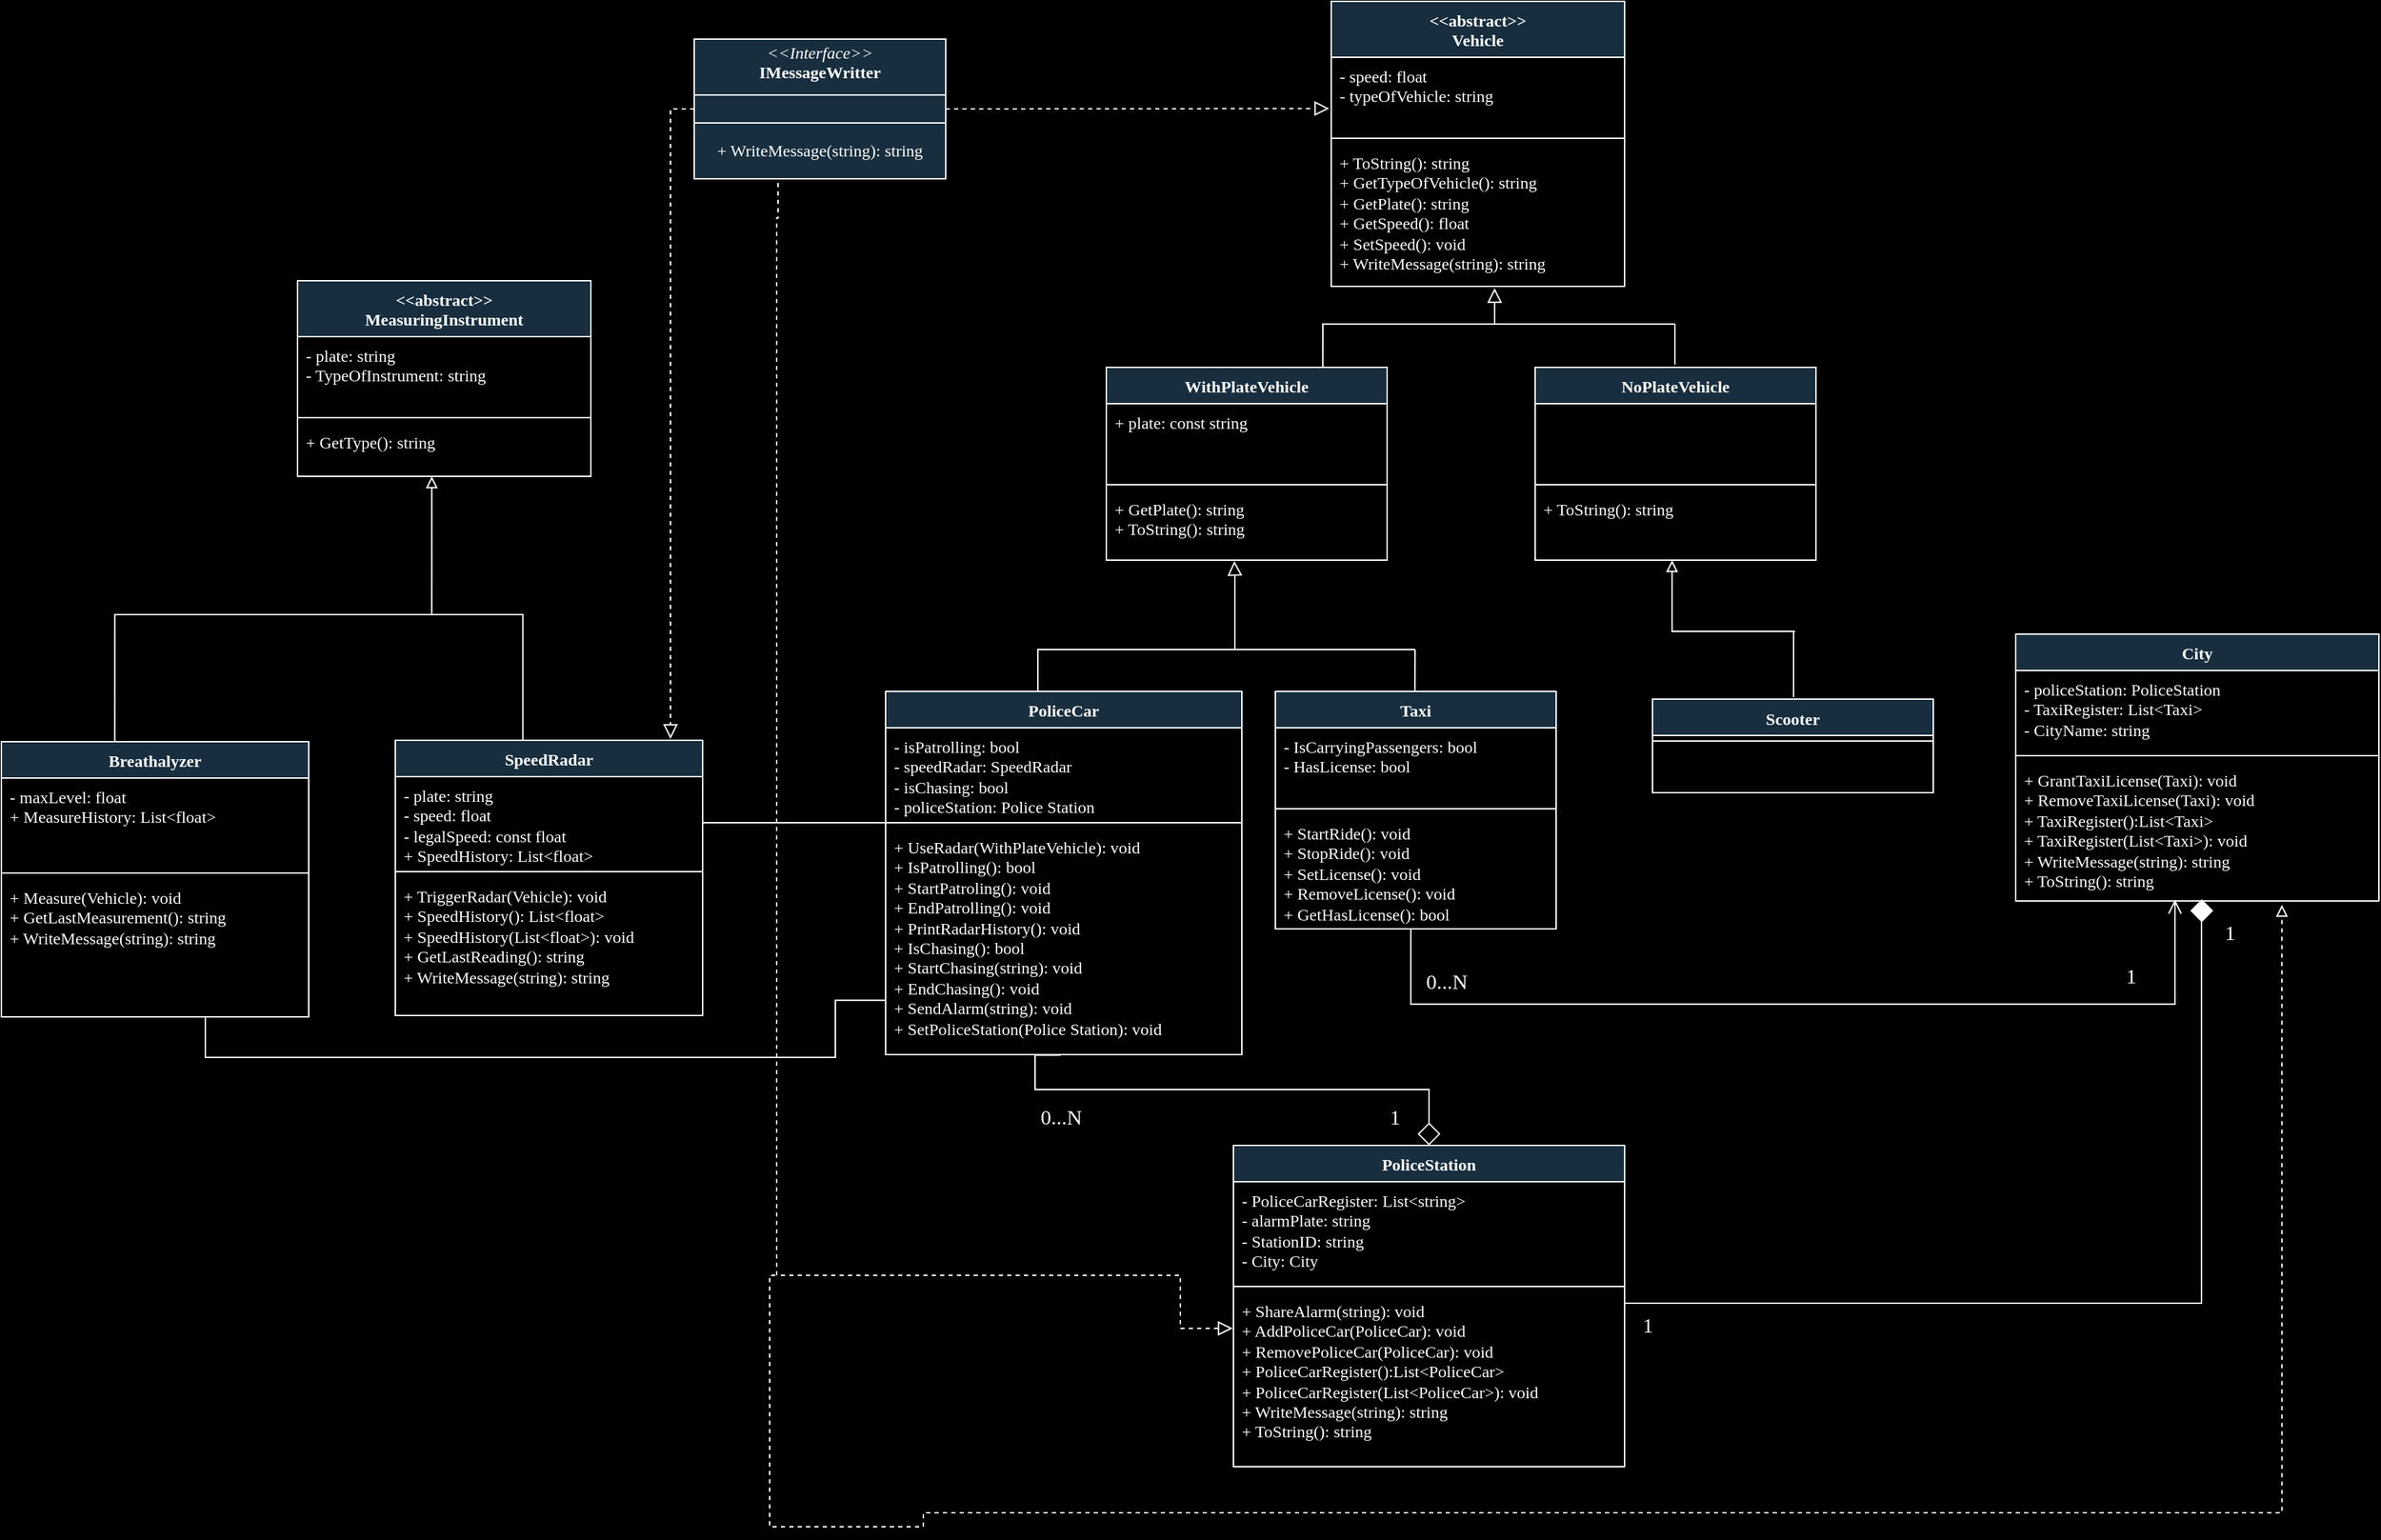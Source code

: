 <mxfile version="24.7.16">
  <diagram name="Página-1" id="1Qvx5tnbzK41__mRh2u-">
    <mxGraphModel dx="2947" dy="1316" grid="0" gridSize="10" guides="1" tooltips="1" connect="1" arrows="1" fold="1" page="1" pageScale="1" pageWidth="827" pageHeight="1169" background="#000000" math="0" shadow="0">
      <root>
        <mxCell id="0" />
        <mxCell id="1" parent="0" />
        <mxCell id="-aWM0u22Zyi-v87HrzXc-1" value="&amp;lt;&amp;lt;abstract&amp;gt;&amp;gt;&lt;div&gt;Vehicle&lt;/div&gt;" style="swimlane;fontStyle=1;align=center;verticalAlign=top;childLayout=stackLayout;horizontal=1;startSize=40;horizontalStack=0;resizeParent=1;resizeParentMax=0;resizeLast=0;collapsible=1;marginBottom=0;whiteSpace=wrap;html=1;rounded=0;labelBackgroundColor=none;fillColor=#182E3E;strokeColor=#FFFFFF;fontColor=#FFFFFF;fontFamily=Verdana;" parent="1" vertex="1">
          <mxGeometry x="870" y="36" width="210" height="204" as="geometry" />
        </mxCell>
        <mxCell id="-aWM0u22Zyi-v87HrzXc-2" value="&lt;div&gt;- speed: float&lt;/div&gt;&lt;div&gt;- typeOfVehicle: string&lt;/div&gt;" style="text;strokeColor=none;fillColor=none;align=left;verticalAlign=top;spacingLeft=4;spacingRight=4;overflow=hidden;rotatable=0;points=[[0,0.5],[1,0.5]];portConstraint=eastwest;whiteSpace=wrap;html=1;rounded=0;labelBackgroundColor=none;fontColor=#FFFFFF;fontFamily=Verdana;" parent="-aWM0u22Zyi-v87HrzXc-1" vertex="1">
          <mxGeometry y="40" width="210" height="54" as="geometry" />
        </mxCell>
        <mxCell id="-aWM0u22Zyi-v87HrzXc-3" value="" style="line;strokeWidth=1;fillColor=none;align=left;verticalAlign=middle;spacingTop=-1;spacingLeft=3;spacingRight=3;rotatable=0;labelPosition=right;points=[];portConstraint=eastwest;strokeColor=#FFFFFF;rounded=0;labelBackgroundColor=none;fontColor=#FFFFFF;fontFamily=Verdana;" parent="-aWM0u22Zyi-v87HrzXc-1" vertex="1">
          <mxGeometry y="94" width="210" height="8" as="geometry" />
        </mxCell>
        <mxCell id="-aWM0u22Zyi-v87HrzXc-4" value="+ ToString(): string&lt;div&gt;+ GetTypeOfVehicle(): string&lt;/div&gt;&lt;div&gt;+ GetPlate(): string&lt;/div&gt;&lt;div&gt;+ GetSpeed(): float&lt;/div&gt;&lt;div&gt;+ SetSpeed(): void&lt;/div&gt;&lt;div&gt;+ WriteMessage(string): string&lt;/div&gt;" style="text;strokeColor=none;fillColor=none;align=left;verticalAlign=top;spacingLeft=4;spacingRight=4;overflow=hidden;rotatable=0;points=[[0,0.5],[1,0.5]];portConstraint=eastwest;whiteSpace=wrap;html=1;rounded=0;labelBackgroundColor=none;fontColor=#FFFFFF;fontFamily=Verdana;" parent="-aWM0u22Zyi-v87HrzXc-1" vertex="1">
          <mxGeometry y="102" width="210" height="102" as="geometry" />
        </mxCell>
        <mxCell id="-aWM0u22Zyi-v87HrzXc-5" value="PoliceCar" style="swimlane;fontStyle=1;align=center;verticalAlign=top;childLayout=stackLayout;horizontal=1;startSize=26;horizontalStack=0;resizeParent=1;resizeParentMax=0;resizeLast=0;collapsible=1;marginBottom=0;whiteSpace=wrap;html=1;rounded=0;labelBackgroundColor=none;fillColor=#182E3E;strokeColor=#FFFFFF;fontColor=#FFFFFF;fontFamily=Verdana;" parent="1" vertex="1">
          <mxGeometry x="551" y="530" width="255" height="260" as="geometry" />
        </mxCell>
        <mxCell id="-aWM0u22Zyi-v87HrzXc-6" value="&lt;div&gt;- isPatrolling: bool&lt;/div&gt;&lt;div&gt;- speedRadar: SpeedRadar&lt;/div&gt;&lt;div&gt;- isChasing: bool&lt;/div&gt;&lt;div&gt;- policeStation: Police Station&lt;/div&gt;" style="text;strokeColor=none;fillColor=none;align=left;verticalAlign=top;spacingLeft=4;spacingRight=4;overflow=hidden;rotatable=0;points=[[0,0.5],[1,0.5]];portConstraint=eastwest;whiteSpace=wrap;html=1;rounded=0;labelBackgroundColor=none;fontColor=#FFFFFF;fontFamily=Verdana;" parent="-aWM0u22Zyi-v87HrzXc-5" vertex="1">
          <mxGeometry y="26" width="255" height="64" as="geometry" />
        </mxCell>
        <mxCell id="-aWM0u22Zyi-v87HrzXc-7" value="" style="line;strokeWidth=1;fillColor=none;align=left;verticalAlign=middle;spacingTop=-1;spacingLeft=3;spacingRight=3;rotatable=0;labelPosition=right;points=[];portConstraint=eastwest;strokeColor=#FFFFFF;rounded=0;labelBackgroundColor=none;fontColor=#FFFFFF;fontFamily=Verdana;" parent="-aWM0u22Zyi-v87HrzXc-5" vertex="1">
          <mxGeometry y="90" width="255" height="8" as="geometry" />
        </mxCell>
        <mxCell id="-aWM0u22Zyi-v87HrzXc-8" value="+ UseRadar(WithPlateVehicle): void&lt;div&gt;+ IsPatrolling(): bool&lt;/div&gt;&lt;div&gt;+ StartPatroling(): void&lt;/div&gt;&lt;div&gt;+ EndPatrolling(): void&lt;/div&gt;&lt;div&gt;+ PrintRadarHistory(): void&lt;/div&gt;&lt;div&gt;+ IsChasing(): bool&lt;/div&gt;&lt;div&gt;+ StartChasing(string): void&lt;/div&gt;&lt;div&gt;+ EndChasing(): void&lt;/div&gt;&lt;div&gt;+ SendAlarm(string): void&lt;/div&gt;&lt;div&gt;+ SetPoliceStation(Police Station): void&lt;/div&gt;" style="text;strokeColor=none;fillColor=none;align=left;verticalAlign=top;spacingLeft=4;spacingRight=4;overflow=hidden;rotatable=0;points=[[0,0.5],[1,0.5]];portConstraint=eastwest;whiteSpace=wrap;html=1;rounded=0;labelBackgroundColor=none;fontColor=#FFFFFF;fontFamily=Verdana;" parent="-aWM0u22Zyi-v87HrzXc-5" vertex="1">
          <mxGeometry y="98" width="255" height="162" as="geometry" />
        </mxCell>
        <mxCell id="-aWM0u22Zyi-v87HrzXc-9" value="Taxi" style="swimlane;fontStyle=1;align=center;verticalAlign=top;childLayout=stackLayout;horizontal=1;startSize=26;horizontalStack=0;resizeParent=1;resizeParentMax=0;resizeLast=0;collapsible=1;marginBottom=0;whiteSpace=wrap;html=1;rounded=0;labelBackgroundColor=none;fillColor=#182E3E;strokeColor=#FFFFFF;fontColor=#FFFFFF;fontFamily=Verdana;" parent="1" vertex="1">
          <mxGeometry x="830" y="530" width="201" height="170" as="geometry" />
        </mxCell>
        <mxCell id="-aWM0u22Zyi-v87HrzXc-10" value="&lt;div&gt;- IsCarryingPassengers: bool&lt;/div&gt;&lt;div&gt;- HasLicense: bool&lt;/div&gt;" style="text;strokeColor=none;fillColor=none;align=left;verticalAlign=top;spacingLeft=4;spacingRight=4;overflow=hidden;rotatable=0;points=[[0,0.5],[1,0.5]];portConstraint=eastwest;whiteSpace=wrap;html=1;rounded=0;labelBackgroundColor=none;fontColor=#FFFFFF;fontFamily=Verdana;" parent="-aWM0u22Zyi-v87HrzXc-9" vertex="1">
          <mxGeometry y="26" width="201" height="54" as="geometry" />
        </mxCell>
        <mxCell id="-aWM0u22Zyi-v87HrzXc-11" value="" style="line;strokeWidth=1;fillColor=none;align=left;verticalAlign=middle;spacingTop=-1;spacingLeft=3;spacingRight=3;rotatable=0;labelPosition=right;points=[];portConstraint=eastwest;strokeColor=#FFFFFF;rounded=0;labelBackgroundColor=none;fontColor=#FFFFFF;fontFamily=Verdana;" parent="-aWM0u22Zyi-v87HrzXc-9" vertex="1">
          <mxGeometry y="80" width="201" height="8" as="geometry" />
        </mxCell>
        <mxCell id="-aWM0u22Zyi-v87HrzXc-12" value="+ StartRide(): void&lt;div&gt;+ StopRide(): void&lt;/div&gt;&lt;div&gt;+ SetLicense(): void&lt;/div&gt;&lt;div&gt;+ RemoveLicense(): void&lt;/div&gt;&lt;div&gt;+ GetHasLicense(): bool&lt;/div&gt;&lt;div&gt;&lt;br&gt;&lt;/div&gt;" style="text;strokeColor=none;fillColor=none;align=left;verticalAlign=top;spacingLeft=4;spacingRight=4;overflow=hidden;rotatable=0;points=[[0,0.5],[1,0.5]];portConstraint=eastwest;whiteSpace=wrap;html=1;rounded=0;labelBackgroundColor=none;fontColor=#FFFFFF;fontFamily=Verdana;" parent="-aWM0u22Zyi-v87HrzXc-9" vertex="1">
          <mxGeometry y="88" width="201" height="82" as="geometry" />
        </mxCell>
        <mxCell id="-aWM0u22Zyi-v87HrzXc-13" value="SpeedRadar" style="swimlane;fontStyle=1;align=center;verticalAlign=top;childLayout=stackLayout;horizontal=1;startSize=26;horizontalStack=0;resizeParent=1;resizeParentMax=0;resizeLast=0;collapsible=1;marginBottom=0;whiteSpace=wrap;html=1;rounded=0;labelBackgroundColor=none;fillColor=#182E3E;strokeColor=#FFFFFF;fontColor=#FFFFFF;fontFamily=Verdana;" parent="1" vertex="1">
          <mxGeometry x="200" y="565" width="220" height="197" as="geometry" />
        </mxCell>
        <mxCell id="-aWM0u22Zyi-v87HrzXc-14" value="- plate: string&lt;div&gt;- speed: float&lt;/div&gt;&lt;div&gt;- legalSpeed: const float&lt;/div&gt;&lt;div&gt;+ SpeedHistory: List&amp;lt;float&amp;gt;&lt;/div&gt;" style="text;strokeColor=none;fillColor=none;align=left;verticalAlign=top;spacingLeft=4;spacingRight=4;overflow=hidden;rotatable=0;points=[[0,0.5],[1,0.5]];portConstraint=eastwest;whiteSpace=wrap;html=1;rounded=0;labelBackgroundColor=none;fontColor=#FFFFFF;fontFamily=Verdana;" parent="-aWM0u22Zyi-v87HrzXc-13" vertex="1">
          <mxGeometry y="26" width="220" height="64" as="geometry" />
        </mxCell>
        <mxCell id="-aWM0u22Zyi-v87HrzXc-15" value="" style="line;strokeWidth=1;fillColor=none;align=left;verticalAlign=middle;spacingTop=-1;spacingLeft=3;spacingRight=3;rotatable=0;labelPosition=right;points=[];portConstraint=eastwest;strokeColor=#FFFFFF;rounded=0;labelBackgroundColor=none;fontColor=#FFFFFF;fontFamily=Verdana;" parent="-aWM0u22Zyi-v87HrzXc-13" vertex="1">
          <mxGeometry y="90" width="220" height="8" as="geometry" />
        </mxCell>
        <mxCell id="-aWM0u22Zyi-v87HrzXc-16" value="+ TriggerRadar(Vehicle): void&lt;div&gt;+ SpeedHistory(): List&amp;lt;float&amp;gt;&lt;/div&gt;&lt;div&gt;+ SpeedHistory(List&amp;lt;float&amp;gt;): void&lt;/div&gt;&lt;div&gt;+ GetLastReading(): string&lt;/div&gt;&lt;div&gt;+ WriteMessage(string): string&lt;/div&gt;" style="text;strokeColor=none;fillColor=none;align=left;verticalAlign=top;spacingLeft=4;spacingRight=4;overflow=hidden;rotatable=0;points=[[0,0.5],[1,0.5]];portConstraint=eastwest;whiteSpace=wrap;html=1;rounded=0;labelBackgroundColor=none;fontColor=#FFFFFF;fontFamily=Verdana;" parent="-aWM0u22Zyi-v87HrzXc-13" vertex="1">
          <mxGeometry y="98" width="220" height="99" as="geometry" />
        </mxCell>
        <mxCell id="-aWM0u22Zyi-v87HrzXc-19" value="PoliceStation" style="swimlane;fontStyle=1;align=center;verticalAlign=top;childLayout=stackLayout;horizontal=1;startSize=26;horizontalStack=0;resizeParent=1;resizeParentMax=0;resizeLast=0;collapsible=1;marginBottom=0;whiteSpace=wrap;html=1;rounded=0;labelBackgroundColor=none;fillColor=#182E3E;strokeColor=#FFFFFF;fontColor=#FFFFFF;fontFamily=Verdana;" parent="1" vertex="1">
          <mxGeometry x="800" y="855" width="280" height="230" as="geometry" />
        </mxCell>
        <mxCell id="-aWM0u22Zyi-v87HrzXc-20" value="- PoliceCarRegister: List&amp;lt;string&amp;gt;&lt;div&gt;- alarmPlate: string&lt;/div&gt;&lt;div&gt;- StationID: string&lt;/div&gt;&lt;div&gt;- City: City&lt;br&gt;&lt;div&gt;&lt;br&gt;&lt;/div&gt;&lt;/div&gt;" style="text;strokeColor=none;fillColor=none;align=left;verticalAlign=top;spacingLeft=4;spacingRight=4;overflow=hidden;rotatable=0;points=[[0,0.5],[1,0.5]];portConstraint=eastwest;whiteSpace=wrap;html=1;rounded=0;labelBackgroundColor=none;fontColor=#FFFFFF;fontFamily=Verdana;" parent="-aWM0u22Zyi-v87HrzXc-19" vertex="1">
          <mxGeometry y="26" width="280" height="71" as="geometry" />
        </mxCell>
        <mxCell id="-aWM0u22Zyi-v87HrzXc-21" value="" style="line;strokeWidth=1;fillColor=none;align=left;verticalAlign=middle;spacingTop=-1;spacingLeft=3;spacingRight=3;rotatable=0;labelPosition=right;points=[];portConstraint=eastwest;strokeColor=#FFFFFF;rounded=0;labelBackgroundColor=none;fontColor=#FFFFFF;fontFamily=Verdana;" parent="-aWM0u22Zyi-v87HrzXc-19" vertex="1">
          <mxGeometry y="97" width="280" height="8" as="geometry" />
        </mxCell>
        <mxCell id="-aWM0u22Zyi-v87HrzXc-22" value="+ ShareAlarm(string): void&lt;br&gt;+ AddPoliceCar(PoliceCar): void&lt;div&gt;+ RemovePoliceCar(PoliceCar): void&lt;/div&gt;&lt;div&gt;+ PoliceCarRegister():List&amp;lt;PoliceCar&amp;gt;&lt;/div&gt;&lt;div&gt;+ PoliceCarRegister(List&amp;lt;PoliceCar&amp;gt;): void&amp;nbsp;&lt;/div&gt;&lt;div&gt;+ WriteMessage(string): string&lt;br&gt;&lt;/div&gt;&lt;div&gt;+ ToString(): string&lt;/div&gt;&lt;div&gt;&lt;br&gt;&lt;/div&gt;&lt;div&gt;&amp;nbsp;&lt;/div&gt;" style="text;strokeColor=none;fillColor=none;align=left;verticalAlign=top;spacingLeft=4;spacingRight=4;overflow=hidden;rotatable=0;points=[[0,0.5],[1,0.5]];portConstraint=eastwest;whiteSpace=wrap;html=1;rounded=0;labelBackgroundColor=none;fontColor=#FFFFFF;fontFamily=Verdana;" parent="-aWM0u22Zyi-v87HrzXc-19" vertex="1">
          <mxGeometry y="105" width="280" height="125" as="geometry" />
        </mxCell>
        <mxCell id="-aWM0u22Zyi-v87HrzXc-23" value="City" style="swimlane;fontStyle=1;align=center;verticalAlign=top;childLayout=stackLayout;horizontal=1;startSize=26;horizontalStack=0;resizeParent=1;resizeParentMax=0;resizeLast=0;collapsible=1;marginBottom=0;whiteSpace=wrap;html=1;rounded=0;labelBackgroundColor=none;fillColor=#182E3E;strokeColor=#FFFFFF;fontColor=#FFFFFF;fontFamily=Verdana;" parent="1" vertex="1">
          <mxGeometry x="1360" y="489" width="260" height="191" as="geometry" />
        </mxCell>
        <mxCell id="-aWM0u22Zyi-v87HrzXc-24" value="- policeStation: PoliceStation&lt;div&gt;- TaxiRegister: List&amp;lt;Taxi&amp;gt;&lt;/div&gt;&lt;div&gt;- CityName: string&lt;/div&gt;" style="text;strokeColor=none;fillColor=none;align=left;verticalAlign=top;spacingLeft=4;spacingRight=4;overflow=hidden;rotatable=0;points=[[0,0.5],[1,0.5]];portConstraint=eastwest;whiteSpace=wrap;html=1;rounded=0;labelBackgroundColor=none;fontColor=#FFFFFF;fontFamily=Verdana;" parent="-aWM0u22Zyi-v87HrzXc-23" vertex="1">
          <mxGeometry y="26" width="260" height="57" as="geometry" />
        </mxCell>
        <mxCell id="-aWM0u22Zyi-v87HrzXc-25" value="" style="line;strokeWidth=1;fillColor=none;align=left;verticalAlign=middle;spacingTop=-1;spacingLeft=3;spacingRight=3;rotatable=0;labelPosition=right;points=[];portConstraint=eastwest;strokeColor=#FFFFFF;rounded=0;labelBackgroundColor=none;fontColor=#FFFFFF;fontFamily=Verdana;" parent="-aWM0u22Zyi-v87HrzXc-23" vertex="1">
          <mxGeometry y="83" width="260" height="8" as="geometry" />
        </mxCell>
        <mxCell id="-aWM0u22Zyi-v87HrzXc-26" value="+ GrantTaxiLicense(Taxi): void&lt;div&gt;+ RemoveTaxiLicense(Taxi): void&lt;/div&gt;&lt;div&gt;+ TaxiRegister():List&amp;lt;Taxi&amp;gt;&lt;/div&gt;&lt;div&gt;+ TaxiRegister(List&amp;lt;Taxi&amp;gt;): void&amp;nbsp;&lt;/div&gt;&lt;div&gt;+ WriteMessage(string): string&lt;br&gt;&lt;/div&gt;&lt;div&gt;+ ToString(): string&lt;/div&gt;&lt;div&gt;&lt;br&gt;&lt;/div&gt;" style="text;strokeColor=none;fillColor=none;align=left;verticalAlign=top;spacingLeft=4;spacingRight=4;overflow=hidden;rotatable=0;points=[[0,0.5],[1,0.5]];portConstraint=eastwest;whiteSpace=wrap;html=1;rounded=0;labelBackgroundColor=none;fontColor=#FFFFFF;fontFamily=Verdana;" parent="-aWM0u22Zyi-v87HrzXc-23" vertex="1">
          <mxGeometry y="91" width="260" height="100" as="geometry" />
        </mxCell>
        <mxCell id="-aWM0u22Zyi-v87HrzXc-28" value="" style="shape=table;startSize=0;container=1;collapsible=0;childLayout=tableLayout;rounded=0;labelBackgroundColor=none;fillColor=#182E3E;strokeColor=#FFFFFF;fontColor=#FFFFFF;fontFamily=Verdana;" parent="1" vertex="1">
          <mxGeometry x="414" y="63" width="180" height="100" as="geometry" />
        </mxCell>
        <mxCell id="-aWM0u22Zyi-v87HrzXc-29" value="" style="shape=tableRow;horizontal=0;startSize=0;swimlaneHead=0;swimlaneBody=0;strokeColor=#FFFFFF;top=0;left=0;bottom=0;right=0;collapsible=0;dropTarget=0;fillColor=none;points=[[0,0.5],[1,0.5]];portConstraint=eastwest;rounded=0;labelBackgroundColor=none;fontColor=#FFFFFF;fontFamily=Verdana;" parent="-aWM0u22Zyi-v87HrzXc-28" vertex="1">
          <mxGeometry width="180" height="40" as="geometry" />
        </mxCell>
        <mxCell id="-aWM0u22Zyi-v87HrzXc-30" value="&lt;i&gt;&amp;lt;&amp;lt;Interface&amp;gt;&amp;gt;&lt;/i&gt;&lt;br&gt;&lt;b&gt;IMessageWritter&lt;/b&gt;&lt;div&gt;&lt;b&gt;&lt;br&gt;&lt;/b&gt;&lt;/div&gt;" style="shape=partialRectangle;html=1;whiteSpace=wrap;connectable=0;strokeColor=#FFFFFF;overflow=hidden;fillColor=none;top=0;left=0;bottom=0;right=0;pointerEvents=1;rounded=0;labelBackgroundColor=none;fontColor=#FFFFFF;fontFamily=Verdana;" parent="-aWM0u22Zyi-v87HrzXc-29" vertex="1">
          <mxGeometry width="180" height="40" as="geometry">
            <mxRectangle width="180" height="40" as="alternateBounds" />
          </mxGeometry>
        </mxCell>
        <mxCell id="-aWM0u22Zyi-v87HrzXc-31" value="" style="shape=tableRow;horizontal=0;startSize=0;swimlaneHead=0;swimlaneBody=0;strokeColor=#FFFFFF;top=0;left=0;bottom=0;right=0;collapsible=0;dropTarget=0;fillColor=none;points=[[0,0.5],[1,0.5]];portConstraint=eastwest;rounded=0;labelBackgroundColor=none;fontColor=#FFFFFF;fontFamily=Verdana;" parent="-aWM0u22Zyi-v87HrzXc-28" vertex="1">
          <mxGeometry y="40" width="180" height="20" as="geometry" />
        </mxCell>
        <mxCell id="-aWM0u22Zyi-v87HrzXc-32" value="" style="shape=partialRectangle;html=1;whiteSpace=wrap;connectable=0;strokeColor=#FFFFFF;overflow=hidden;fillColor=none;top=0;left=0;bottom=0;right=0;pointerEvents=1;rounded=0;labelBackgroundColor=none;fontColor=#FFFFFF;fontFamily=Verdana;" parent="-aWM0u22Zyi-v87HrzXc-31" vertex="1">
          <mxGeometry width="180" height="20" as="geometry">
            <mxRectangle width="180" height="20" as="alternateBounds" />
          </mxGeometry>
        </mxCell>
        <mxCell id="-aWM0u22Zyi-v87HrzXc-33" value="" style="shape=tableRow;horizontal=0;startSize=0;swimlaneHead=0;swimlaneBody=0;strokeColor=#FFFFFF;top=0;left=0;bottom=0;right=0;collapsible=0;dropTarget=0;fillColor=none;points=[[0,0.5],[1,0.5]];portConstraint=eastwest;rounded=0;labelBackgroundColor=none;fontColor=#FFFFFF;fontFamily=Verdana;" parent="-aWM0u22Zyi-v87HrzXc-28" vertex="1">
          <mxGeometry y="60" width="180" height="40" as="geometry" />
        </mxCell>
        <mxCell id="-aWM0u22Zyi-v87HrzXc-34" value="&lt;span style=&quot;text-align: left;&quot;&gt;+ WriteMessage(string): string&lt;/span&gt;" style="shape=partialRectangle;html=1;whiteSpace=wrap;connectable=0;strokeColor=#FFFFFF;overflow=hidden;fillColor=none;top=0;left=0;bottom=0;right=0;pointerEvents=1;rounded=0;labelBackgroundColor=none;fontColor=#FFFFFF;fontFamily=Verdana;" parent="-aWM0u22Zyi-v87HrzXc-33" vertex="1">
          <mxGeometry width="180" height="40" as="geometry">
            <mxRectangle width="180" height="40" as="alternateBounds" />
          </mxGeometry>
        </mxCell>
        <mxCell id="-aWM0u22Zyi-v87HrzXc-38" value="" style="endArrow=block;html=1;rounded=0;fontSize=12;startSize=8;endSize=8;endFill=0;edgeStyle=orthogonalEdgeStyle;labelBackgroundColor=none;strokeColor=#FFFFFF;fontColor=default;fontFamily=Verdana;entryX=0.456;entryY=1.012;entryDx=0;entryDy=0;entryPerimeter=0;" parent="1" edge="1" target="AwSr70IUavVS25KB8NRR-15">
          <mxGeometry width="50" height="50" relative="1" as="geometry">
            <mxPoint x="660" y="511" as="sourcePoint" />
            <mxPoint x="930" y="447" as="targetPoint" />
            <Array as="points">
              <mxPoint x="660" y="500" />
              <mxPoint x="801" y="500" />
              <mxPoint x="801" y="447" />
              <mxPoint x="801" y="447" />
            </Array>
          </mxGeometry>
        </mxCell>
        <mxCell id="-aWM0u22Zyi-v87HrzXc-44" value="" style="endArrow=none;html=1;rounded=0;fontSize=12;startSize=8;endSize=8;curved=1;labelBackgroundColor=none;strokeColor=#FFFFFF;fontColor=default;fontFamily=Verdana;" parent="1" edge="1">
          <mxGeometry width="50" height="50" relative="1" as="geometry">
            <mxPoint x="660" y="530" as="sourcePoint" />
            <mxPoint x="660" y="500" as="targetPoint" />
          </mxGeometry>
        </mxCell>
        <mxCell id="-aWM0u22Zyi-v87HrzXc-45" value="" style="endArrow=none;html=1;rounded=0;fontSize=12;startSize=8;endSize=8;curved=1;exitX=0.497;exitY=-0.003;exitDx=0;exitDy=0;labelBackgroundColor=none;strokeColor=#FFFFFF;fontColor=default;fontFamily=Verdana;exitPerimeter=0;" parent="1" source="-aWM0u22Zyi-v87HrzXc-9" edge="1">
          <mxGeometry width="50" height="50" relative="1" as="geometry">
            <mxPoint x="890" y="580" as="sourcePoint" />
            <mxPoint x="930" y="500" as="targetPoint" />
          </mxGeometry>
        </mxCell>
        <mxCell id="-aWM0u22Zyi-v87HrzXc-46" value="" style="endArrow=block;dashed=1;endFill=0;endSize=8;html=1;rounded=0;fontSize=12;curved=1;exitX=1;exitY=0.5;exitDx=0;exitDy=0;labelBackgroundColor=none;strokeColor=#FFFFFF;fontColor=default;fontFamily=Verdana;entryX=-0.007;entryY=0.68;entryDx=0;entryDy=0;entryPerimeter=0;" parent="1" source="-aWM0u22Zyi-v87HrzXc-31" edge="1" target="-aWM0u22Zyi-v87HrzXc-2">
          <mxGeometry width="160" relative="1" as="geometry">
            <mxPoint x="560" y="320" as="sourcePoint" />
            <mxPoint x="701" y="320" as="targetPoint" />
          </mxGeometry>
        </mxCell>
        <mxCell id="-aWM0u22Zyi-v87HrzXc-48" value="" style="endArrow=none;html=1;rounded=0;fontSize=12;startSize=8;endSize=14;endFill=0;strokeWidth=1;labelBackgroundColor=none;strokeColor=#FFFFFF;fontColor=default;fontFamily=Verdana;" parent="1" edge="1">
          <mxGeometry relative="1" as="geometry">
            <mxPoint x="420" y="624" as="sourcePoint" />
            <mxPoint x="570" y="624" as="targetPoint" />
          </mxGeometry>
        </mxCell>
        <mxCell id="-aWM0u22Zyi-v87HrzXc-54" value="" style="endArrow=open;html=1;edgeStyle=orthogonalEdgeStyle;rounded=0;fontSize=12;startSize=8;endSize=8;elbow=vertical;startArrow=none;startFill=0;endFill=0;labelBackgroundColor=none;strokeColor=#FFFFFF;fontColor=default;fontFamily=Verdana;" parent="1" edge="1">
          <mxGeometry relative="1" as="geometry">
            <mxPoint x="927" y="700" as="sourcePoint" />
            <mxPoint x="1474" y="679" as="targetPoint" />
            <Array as="points">
              <mxPoint x="927.17" y="753.92" />
              <mxPoint x="1474.17" y="753.92" />
            </Array>
          </mxGeometry>
        </mxCell>
        <mxCell id="-aWM0u22Zyi-v87HrzXc-55" value="0...N" style="edgeLabel;resizable=0;html=1;align=left;verticalAlign=bottom;fontSize=15;rounded=0;labelBackgroundColor=none;fontColor=#FFFFFF;fontFamily=Verdana;" parent="-aWM0u22Zyi-v87HrzXc-54" connectable="0" vertex="1">
          <mxGeometry x="-1" relative="1" as="geometry">
            <mxPoint x="9" y="48" as="offset" />
          </mxGeometry>
        </mxCell>
        <mxCell id="-aWM0u22Zyi-v87HrzXc-60" value="1" style="text;html=1;align=center;verticalAlign=middle;resizable=0;points=[];autosize=1;strokeColor=none;fillColor=none;fontSize=15;flipH=1;rounded=0;labelBackgroundColor=none;fontColor=#FFFFFF;fontFamily=Verdana;" parent="1" vertex="1">
          <mxGeometry x="1499" y="687" width="28" height="30" as="geometry" />
        </mxCell>
        <mxCell id="-aWM0u22Zyi-v87HrzXc-61" value="" style="endArrow=diamond;endFill=0;endSize=14;html=1;rounded=0;fontSize=12;edgeStyle=orthogonalEdgeStyle;exitX=0.491;exitY=1.002;exitDx=0;exitDy=0;exitPerimeter=0;entryX=0.5;entryY=0;entryDx=0;entryDy=0;labelBackgroundColor=none;strokeColor=#FFFFFF;fontColor=default;fontFamily=Verdana;" parent="1" source="-aWM0u22Zyi-v87HrzXc-8" target="-aWM0u22Zyi-v87HrzXc-19" edge="1">
          <mxGeometry width="160" relative="1" as="geometry">
            <mxPoint x="630" y="835" as="sourcePoint" />
            <mxPoint x="790" y="835" as="targetPoint" />
            <Array as="points">
              <mxPoint x="658" y="815" />
              <mxPoint x="940" y="815" />
            </Array>
          </mxGeometry>
        </mxCell>
        <mxCell id="-aWM0u22Zyi-v87HrzXc-65" value="1" style="edgeLabel;resizable=0;html=1;align=left;verticalAlign=bottom;fontSize=15;rounded=0;labelBackgroundColor=none;fontColor=#FFFFFF;fontFamily=Verdana;" parent="1" connectable="0" vertex="1">
          <mxGeometry x="910.0" y="845" as="geometry" />
        </mxCell>
        <mxCell id="-aWM0u22Zyi-v87HrzXc-66" value="0...N" style="edgeLabel;resizable=0;html=1;align=left;verticalAlign=bottom;fontSize=15;rounded=0;labelBackgroundColor=none;fontColor=#FFFFFF;fontFamily=Verdana;" parent="1" connectable="0" vertex="1">
          <mxGeometry x="660.0" y="845" as="geometry" />
        </mxCell>
        <mxCell id="-aWM0u22Zyi-v87HrzXc-67" value="" style="endArrow=diamond;endFill=1;endSize=14;html=1;rounded=0;fontSize=12;edgeStyle=orthogonalEdgeStyle;labelBackgroundColor=none;strokeColor=#FFFFFF;fontColor=default;fontFamily=Verdana;" parent="1" edge="1">
          <mxGeometry width="160" relative="1" as="geometry">
            <mxPoint x="1080" y="968" as="sourcePoint" />
            <mxPoint x="1485" y="687" as="targetPoint" />
            <Array as="points">
              <mxPoint x="1082" y="968" />
              <mxPoint x="1493" y="968" />
              <mxPoint x="1493" y="681" />
            </Array>
          </mxGeometry>
        </mxCell>
        <mxCell id="-aWM0u22Zyi-v87HrzXc-69" value="1" style="edgeLabel;resizable=0;html=1;align=left;verticalAlign=bottom;fontSize=15;rounded=0;labelBackgroundColor=none;fontColor=#FFFFFF;fontFamily=Verdana;" parent="1" connectable="0" vertex="1">
          <mxGeometry x="1091" y="994" as="geometry" />
        </mxCell>
        <mxCell id="-aWM0u22Zyi-v87HrzXc-70" value="1" style="edgeLabel;resizable=0;html=1;align=left;verticalAlign=bottom;fontSize=15;rounded=0;labelBackgroundColor=none;fontColor=#FFFFFF;fontFamily=Verdana;" parent="1" connectable="0" vertex="1">
          <mxGeometry x="1435" y="717" as="geometry">
            <mxPoint x="2" y="27" as="offset" />
          </mxGeometry>
        </mxCell>
        <mxCell id="AwSr70IUavVS25KB8NRR-4" value="Scooter" style="swimlane;fontStyle=1;align=center;verticalAlign=top;childLayout=stackLayout;horizontal=1;startSize=26;horizontalStack=0;resizeParent=1;resizeParentMax=0;resizeLast=0;collapsible=1;marginBottom=0;whiteSpace=wrap;html=1;rounded=0;labelBackgroundColor=none;fillColor=#182E3E;strokeColor=#FFFFFF;fontColor=#FFFFFF;fontFamily=Verdana;" vertex="1" parent="1">
          <mxGeometry x="1100" y="535.5" width="201" height="67" as="geometry" />
        </mxCell>
        <mxCell id="AwSr70IUavVS25KB8NRR-6" value="" style="line;strokeWidth=1;fillColor=none;align=left;verticalAlign=middle;spacingTop=-1;spacingLeft=3;spacingRight=3;rotatable=0;labelPosition=right;points=[];portConstraint=eastwest;strokeColor=#FFFFFF;rounded=0;labelBackgroundColor=none;fontColor=#FFFFFF;fontFamily=Verdana;" vertex="1" parent="AwSr70IUavVS25KB8NRR-4">
          <mxGeometry y="26" width="201" height="8" as="geometry" />
        </mxCell>
        <mxCell id="AwSr70IUavVS25KB8NRR-7" value="&lt;div&gt;&lt;br&gt;&lt;/div&gt;" style="text;strokeColor=none;fillColor=none;align=left;verticalAlign=top;spacingLeft=4;spacingRight=4;overflow=hidden;rotatable=0;points=[[0,0.5],[1,0.5]];portConstraint=eastwest;whiteSpace=wrap;html=1;rounded=0;labelBackgroundColor=none;fontColor=#FFFFFF;fontFamily=Verdana;" vertex="1" parent="AwSr70IUavVS25KB8NRR-4">
          <mxGeometry y="34" width="201" height="33" as="geometry" />
        </mxCell>
        <mxCell id="AwSr70IUavVS25KB8NRR-9" value="" style="endArrow=block;dashed=1;endFill=0;endSize=8;html=1;rounded=0;fontSize=12;labelBackgroundColor=none;strokeColor=#FFFFFF;fontColor=default;fontFamily=Verdana;edgeStyle=orthogonalEdgeStyle;" edge="1" parent="1">
          <mxGeometry width="160" relative="1" as="geometry">
            <mxPoint x="414" y="113" as="sourcePoint" />
            <mxPoint x="397" y="564" as="targetPoint" />
            <Array as="points">
              <mxPoint x="397" y="113" />
              <mxPoint x="397" y="236" />
            </Array>
          </mxGeometry>
        </mxCell>
        <mxCell id="AwSr70IUavVS25KB8NRR-12" value="WithPlateVehicle" style="swimlane;fontStyle=1;align=center;verticalAlign=top;childLayout=stackLayout;horizontal=1;startSize=26;horizontalStack=0;resizeParent=1;resizeParentMax=0;resizeLast=0;collapsible=1;marginBottom=0;whiteSpace=wrap;html=1;rounded=0;labelBackgroundColor=none;fillColor=#182E3E;strokeColor=#FFFFFF;fontColor=#FFFFFF;fontFamily=Verdana;" vertex="1" parent="1">
          <mxGeometry x="709" y="298" width="201" height="138" as="geometry" />
        </mxCell>
        <mxCell id="AwSr70IUavVS25KB8NRR-13" value="+ plate: const string&lt;div&gt;&lt;br&gt;&lt;/div&gt;" style="text;strokeColor=none;fillColor=none;align=left;verticalAlign=top;spacingLeft=4;spacingRight=4;overflow=hidden;rotatable=0;points=[[0,0.5],[1,0.5]];portConstraint=eastwest;whiteSpace=wrap;html=1;rounded=0;labelBackgroundColor=none;fontColor=#FFFFFF;fontFamily=Verdana;" vertex="1" parent="AwSr70IUavVS25KB8NRR-12">
          <mxGeometry y="26" width="201" height="54" as="geometry" />
        </mxCell>
        <mxCell id="AwSr70IUavVS25KB8NRR-14" value="" style="line;strokeWidth=1;fillColor=none;align=left;verticalAlign=middle;spacingTop=-1;spacingLeft=3;spacingRight=3;rotatable=0;labelPosition=right;points=[];portConstraint=eastwest;strokeColor=#FFFFFF;rounded=0;labelBackgroundColor=none;fontColor=#FFFFFF;fontFamily=Verdana;" vertex="1" parent="AwSr70IUavVS25KB8NRR-12">
          <mxGeometry y="80" width="201" height="8" as="geometry" />
        </mxCell>
        <mxCell id="AwSr70IUavVS25KB8NRR-15" value="+ GetPlate(): string&lt;div&gt;+ ToString(): string&lt;/div&gt;&lt;div&gt;&lt;br&gt;&lt;/div&gt;" style="text;strokeColor=none;fillColor=none;align=left;verticalAlign=top;spacingLeft=4;spacingRight=4;overflow=hidden;rotatable=0;points=[[0,0.5],[1,0.5]];portConstraint=eastwest;whiteSpace=wrap;html=1;rounded=0;labelBackgroundColor=none;fontColor=#FFFFFF;fontFamily=Verdana;" vertex="1" parent="AwSr70IUavVS25KB8NRR-12">
          <mxGeometry y="88" width="201" height="50" as="geometry" />
        </mxCell>
        <mxCell id="AwSr70IUavVS25KB8NRR-16" value="NoPlateVehicle" style="swimlane;fontStyle=1;align=center;verticalAlign=top;childLayout=stackLayout;horizontal=1;startSize=26;horizontalStack=0;resizeParent=1;resizeParentMax=0;resizeLast=0;collapsible=1;marginBottom=0;whiteSpace=wrap;html=1;rounded=0;labelBackgroundColor=none;fillColor=#182E3E;strokeColor=#FFFFFF;fontColor=#FFFFFF;fontFamily=Verdana;" vertex="1" parent="1">
          <mxGeometry x="1016" y="298" width="201" height="138" as="geometry" />
        </mxCell>
        <mxCell id="AwSr70IUavVS25KB8NRR-17" value="&lt;div&gt;&lt;br&gt;&lt;/div&gt;" style="text;strokeColor=none;fillColor=none;align=left;verticalAlign=top;spacingLeft=4;spacingRight=4;overflow=hidden;rotatable=0;points=[[0,0.5],[1,0.5]];portConstraint=eastwest;whiteSpace=wrap;html=1;rounded=0;labelBackgroundColor=none;fontColor=#FFFFFF;fontFamily=Verdana;" vertex="1" parent="AwSr70IUavVS25KB8NRR-16">
          <mxGeometry y="26" width="201" height="54" as="geometry" />
        </mxCell>
        <mxCell id="AwSr70IUavVS25KB8NRR-18" value="" style="line;strokeWidth=1;fillColor=none;align=left;verticalAlign=middle;spacingTop=-1;spacingLeft=3;spacingRight=3;rotatable=0;labelPosition=right;points=[];portConstraint=eastwest;strokeColor=#FFFFFF;rounded=0;labelBackgroundColor=none;fontColor=#FFFFFF;fontFamily=Verdana;" vertex="1" parent="AwSr70IUavVS25KB8NRR-16">
          <mxGeometry y="80" width="201" height="8" as="geometry" />
        </mxCell>
        <mxCell id="AwSr70IUavVS25KB8NRR-19" value="&lt;div&gt;+ ToString(): string&lt;/div&gt;&lt;div&gt;&lt;br&gt;&lt;/div&gt;" style="text;strokeColor=none;fillColor=none;align=left;verticalAlign=top;spacingLeft=4;spacingRight=4;overflow=hidden;rotatable=0;points=[[0,0.5],[1,0.5]];portConstraint=eastwest;whiteSpace=wrap;html=1;rounded=0;labelBackgroundColor=none;fontColor=#FFFFFF;fontFamily=Verdana;" vertex="1" parent="AwSr70IUavVS25KB8NRR-16">
          <mxGeometry y="88" width="201" height="50" as="geometry" />
        </mxCell>
        <mxCell id="AwSr70IUavVS25KB8NRR-20" value="" style="endArrow=none;html=1;rounded=0;strokeColor=#FFFFFF;" edge="1" parent="1">
          <mxGeometry width="50" height="50" relative="1" as="geometry">
            <mxPoint x="801" y="500" as="sourcePoint" />
            <mxPoint x="930" y="500" as="targetPoint" />
          </mxGeometry>
        </mxCell>
        <mxCell id="AwSr70IUavVS25KB8NRR-21" value="" style="endArrow=block;html=1;rounded=0;endFill=0;strokeColor=#FFFFFF;edgeStyle=orthogonalEdgeStyle;" edge="1" parent="1">
          <mxGeometry width="50" height="50" relative="1" as="geometry">
            <mxPoint x="1201" y="534" as="sourcePoint" />
            <mxPoint x="1114" y="436" as="targetPoint" />
            <Array as="points">
              <mxPoint x="1202" y="487" />
              <mxPoint x="1114" y="487" />
              <mxPoint x="1114" y="443" />
            </Array>
          </mxGeometry>
        </mxCell>
        <mxCell id="AwSr70IUavVS25KB8NRR-29" value="&amp;lt;&amp;lt;abstract&amp;gt;&amp;gt;&lt;div&gt;MeasuringInstrument&lt;/div&gt;" style="swimlane;fontStyle=1;align=center;verticalAlign=top;childLayout=stackLayout;horizontal=1;startSize=40;horizontalStack=0;resizeParent=1;resizeParentMax=0;resizeLast=0;collapsible=1;marginBottom=0;whiteSpace=wrap;html=1;rounded=0;labelBackgroundColor=none;fillColor=#182E3E;strokeColor=#FFFFFF;fontColor=#FFFFFF;fontFamily=Verdana;" vertex="1" parent="1">
          <mxGeometry x="130" y="236" width="210" height="140" as="geometry" />
        </mxCell>
        <mxCell id="AwSr70IUavVS25KB8NRR-30" value="&lt;div&gt;- plate: string&lt;/div&gt;&lt;div&gt;- TypeOfInstrument: string&lt;/div&gt;" style="text;strokeColor=none;fillColor=none;align=left;verticalAlign=top;spacingLeft=4;spacingRight=4;overflow=hidden;rotatable=0;points=[[0,0.5],[1,0.5]];portConstraint=eastwest;whiteSpace=wrap;html=1;rounded=0;labelBackgroundColor=none;fontColor=#FFFFFF;fontFamily=Verdana;" vertex="1" parent="AwSr70IUavVS25KB8NRR-29">
          <mxGeometry y="40" width="210" height="54" as="geometry" />
        </mxCell>
        <mxCell id="AwSr70IUavVS25KB8NRR-31" value="" style="line;strokeWidth=1;fillColor=none;align=left;verticalAlign=middle;spacingTop=-1;spacingLeft=3;spacingRight=3;rotatable=0;labelPosition=right;points=[];portConstraint=eastwest;strokeColor=#FFFFFF;rounded=0;labelBackgroundColor=none;fontColor=#FFFFFF;fontFamily=Verdana;" vertex="1" parent="AwSr70IUavVS25KB8NRR-29">
          <mxGeometry y="94" width="210" height="8" as="geometry" />
        </mxCell>
        <mxCell id="AwSr70IUavVS25KB8NRR-32" value="+ GetType(): string" style="text;strokeColor=none;fillColor=none;align=left;verticalAlign=top;spacingLeft=4;spacingRight=4;overflow=hidden;rotatable=0;points=[[0,0.5],[1,0.5]];portConstraint=eastwest;whiteSpace=wrap;html=1;rounded=0;labelBackgroundColor=none;fontColor=#FFFFFF;fontFamily=Verdana;" vertex="1" parent="AwSr70IUavVS25KB8NRR-29">
          <mxGeometry y="102" width="210" height="38" as="geometry" />
        </mxCell>
        <mxCell id="AwSr70IUavVS25KB8NRR-33" value="Breathalyzer" style="swimlane;fontStyle=1;align=center;verticalAlign=top;childLayout=stackLayout;horizontal=1;startSize=26;horizontalStack=0;resizeParent=1;resizeParentMax=0;resizeLast=0;collapsible=1;marginBottom=0;whiteSpace=wrap;html=1;rounded=0;labelBackgroundColor=none;fillColor=#182E3E;strokeColor=#FFFFFF;fontColor=#FFFFFF;fontFamily=Verdana;" vertex="1" parent="1">
          <mxGeometry x="-82" y="566" width="220" height="197" as="geometry" />
        </mxCell>
        <mxCell id="AwSr70IUavVS25KB8NRR-34" value="- maxLevel: float&lt;div&gt;+ MeasureHistory: List&amp;lt;float&amp;gt;&lt;/div&gt;" style="text;strokeColor=none;fillColor=none;align=left;verticalAlign=top;spacingLeft=4;spacingRight=4;overflow=hidden;rotatable=0;points=[[0,0.5],[1,0.5]];portConstraint=eastwest;whiteSpace=wrap;html=1;rounded=0;labelBackgroundColor=none;fontColor=#FFFFFF;fontFamily=Verdana;" vertex="1" parent="AwSr70IUavVS25KB8NRR-33">
          <mxGeometry y="26" width="220" height="64" as="geometry" />
        </mxCell>
        <mxCell id="AwSr70IUavVS25KB8NRR-35" value="" style="line;strokeWidth=1;fillColor=none;align=left;verticalAlign=middle;spacingTop=-1;spacingLeft=3;spacingRight=3;rotatable=0;labelPosition=right;points=[];portConstraint=eastwest;strokeColor=#FFFFFF;rounded=0;labelBackgroundColor=none;fontColor=#FFFFFF;fontFamily=Verdana;" vertex="1" parent="AwSr70IUavVS25KB8NRR-33">
          <mxGeometry y="90" width="220" height="8" as="geometry" />
        </mxCell>
        <mxCell id="AwSr70IUavVS25KB8NRR-36" value="+ Measure(Vehicle): void&lt;div&gt;+ GetLastMeasurement(): string&lt;/div&gt;&lt;div&gt;+ WriteMessage(string): string&lt;/div&gt;" style="text;strokeColor=none;fillColor=none;align=left;verticalAlign=top;spacingLeft=4;spacingRight=4;overflow=hidden;rotatable=0;points=[[0,0.5],[1,0.5]];portConstraint=eastwest;whiteSpace=wrap;html=1;rounded=0;labelBackgroundColor=none;fontColor=#FFFFFF;fontFamily=Verdana;" vertex="1" parent="AwSr70IUavVS25KB8NRR-33">
          <mxGeometry y="98" width="220" height="99" as="geometry" />
        </mxCell>
        <mxCell id="AwSr70IUavVS25KB8NRR-37" value="" style="endArrow=block;html=1;rounded=0;strokeColor=#FFFFFF;endFill=0;edgeStyle=orthogonalEdgeStyle;entryX=0.572;entryY=1.022;entryDx=0;entryDy=0;entryPerimeter=0;exitX=0.369;exitY=-0.001;exitDx=0;exitDy=0;exitPerimeter=0;" edge="1" parent="1" source="AwSr70IUavVS25KB8NRR-33">
          <mxGeometry width="50" height="50" relative="1" as="geometry">
            <mxPoint y="564.16" as="sourcePoint" />
            <mxPoint x="226.12" y="375.996" as="targetPoint" />
            <Array as="points">
              <mxPoint x="-1" y="475" />
              <mxPoint x="226" y="475" />
            </Array>
          </mxGeometry>
        </mxCell>
        <mxCell id="AwSr70IUavVS25KB8NRR-38" value="" style="endArrow=none;html=1;rounded=0;strokeColor=#FFFFFF;edgeStyle=orthogonalEdgeStyle;entryX=0.415;entryY=0.001;entryDx=0;entryDy=0;entryPerimeter=0;" edge="1" parent="1" target="-aWM0u22Zyi-v87HrzXc-13">
          <mxGeometry width="50" height="50" relative="1" as="geometry">
            <mxPoint x="226" y="475" as="sourcePoint" />
            <mxPoint x="264" y="468" as="targetPoint" />
            <Array as="points">
              <mxPoint x="291" y="475" />
            </Array>
          </mxGeometry>
        </mxCell>
        <mxCell id="AwSr70IUavVS25KB8NRR-39" value="" style="endArrow=none;html=1;rounded=0;strokeColor=#FFFFFF;edgeStyle=orthogonalEdgeStyle;exitX=0;exitY=0.76;exitDx=0;exitDy=0;exitPerimeter=0;" edge="1" parent="1" source="-aWM0u22Zyi-v87HrzXc-8">
          <mxGeometry width="50" height="50" relative="1" as="geometry">
            <mxPoint x="506" y="831" as="sourcePoint" />
            <mxPoint x="81" y="763" as="targetPoint" />
            <Array as="points">
              <mxPoint x="515" y="751" />
              <mxPoint x="515" y="792" />
              <mxPoint x="64" y="792" />
              <mxPoint x="64" y="763" />
            </Array>
          </mxGeometry>
        </mxCell>
        <mxCell id="AwSr70IUavVS25KB8NRR-41" value="" style="endArrow=block;html=1;rounded=0;fontSize=12;startSize=8;endSize=8;endFill=0;edgeStyle=orthogonalEdgeStyle;labelBackgroundColor=none;strokeColor=#FFFFFF;fontColor=default;fontFamily=Verdana;exitX=0.771;exitY=-0.001;exitDx=0;exitDy=0;exitPerimeter=0;entryX=0.557;entryY=1.012;entryDx=0;entryDy=0;entryPerimeter=0;" edge="1" parent="1" source="AwSr70IUavVS25KB8NRR-12" target="-aWM0u22Zyi-v87HrzXc-4">
          <mxGeometry width="50" height="50" relative="1" as="geometry">
            <mxPoint x="864" y="297" as="sourcePoint" />
            <mxPoint x="987" y="249" as="targetPoint" />
            <Array as="points">
              <mxPoint x="864" y="267" />
              <mxPoint x="987" y="267" />
            </Array>
          </mxGeometry>
        </mxCell>
        <mxCell id="AwSr70IUavVS25KB8NRR-42" value="" style="endArrow=none;html=1;rounded=0;strokeColor=#FFFFFF;" edge="1" parent="1">
          <mxGeometry width="50" height="50" relative="1" as="geometry">
            <mxPoint x="987" y="267" as="sourcePoint" />
            <mxPoint x="1116" y="267" as="targetPoint" />
          </mxGeometry>
        </mxCell>
        <mxCell id="AwSr70IUavVS25KB8NRR-43" value="" style="endArrow=none;html=1;rounded=0;fontSize=12;startSize=8;endSize=8;curved=1;exitX=0.497;exitY=-0.003;exitDx=0;exitDy=0;labelBackgroundColor=none;strokeColor=#FFFFFF;fontColor=default;fontFamily=Verdana;exitPerimeter=0;" edge="1" parent="1">
          <mxGeometry width="50" height="50" relative="1" as="geometry">
            <mxPoint x="1116" y="296" as="sourcePoint" />
            <mxPoint x="1116" y="267" as="targetPoint" />
          </mxGeometry>
        </mxCell>
        <mxCell id="AwSr70IUavVS25KB8NRR-44" value="" style="endArrow=block;dashed=1;endFill=0;endSize=8;html=1;rounded=0;fontSize=12;labelBackgroundColor=none;strokeColor=#FFFFFF;fontColor=default;fontFamily=Verdana;edgeStyle=orthogonalEdgeStyle;entryX=-0.002;entryY=0.208;entryDx=0;entryDy=0;entryPerimeter=0;" edge="1" parent="1" target="-aWM0u22Zyi-v87HrzXc-22">
          <mxGeometry width="160" relative="1" as="geometry">
            <mxPoint x="474" y="166" as="sourcePoint" />
            <mxPoint x="791" y="986" as="targetPoint" />
            <Array as="points">
              <mxPoint x="474" y="191" />
              <mxPoint x="473" y="191" />
              <mxPoint x="473" y="948" />
              <mxPoint x="762" y="948" />
              <mxPoint x="762" y="986" />
            </Array>
          </mxGeometry>
        </mxCell>
        <mxCell id="AwSr70IUavVS25KB8NRR-45" value="" style="endArrow=block;html=1;rounded=0;dashed=1;strokeColor=#FFFFFF;endFill=0;edgeStyle=orthogonalEdgeStyle;entryX=0.733;entryY=1.028;entryDx=0;entryDy=0;entryPerimeter=0;" edge="1" parent="1" target="-aWM0u22Zyi-v87HrzXc-26">
          <mxGeometry width="50" height="50" relative="1" as="geometry">
            <mxPoint x="472" y="948" as="sourcePoint" />
            <mxPoint x="1534.857" y="1123" as="targetPoint" />
            <Array as="points">
              <mxPoint x="468" y="948" />
              <mxPoint x="468" y="1128" />
              <mxPoint x="578" y="1128" />
              <mxPoint x="578" y="1118" />
              <mxPoint x="1551" y="1118" />
            </Array>
          </mxGeometry>
        </mxCell>
      </root>
    </mxGraphModel>
  </diagram>
</mxfile>
